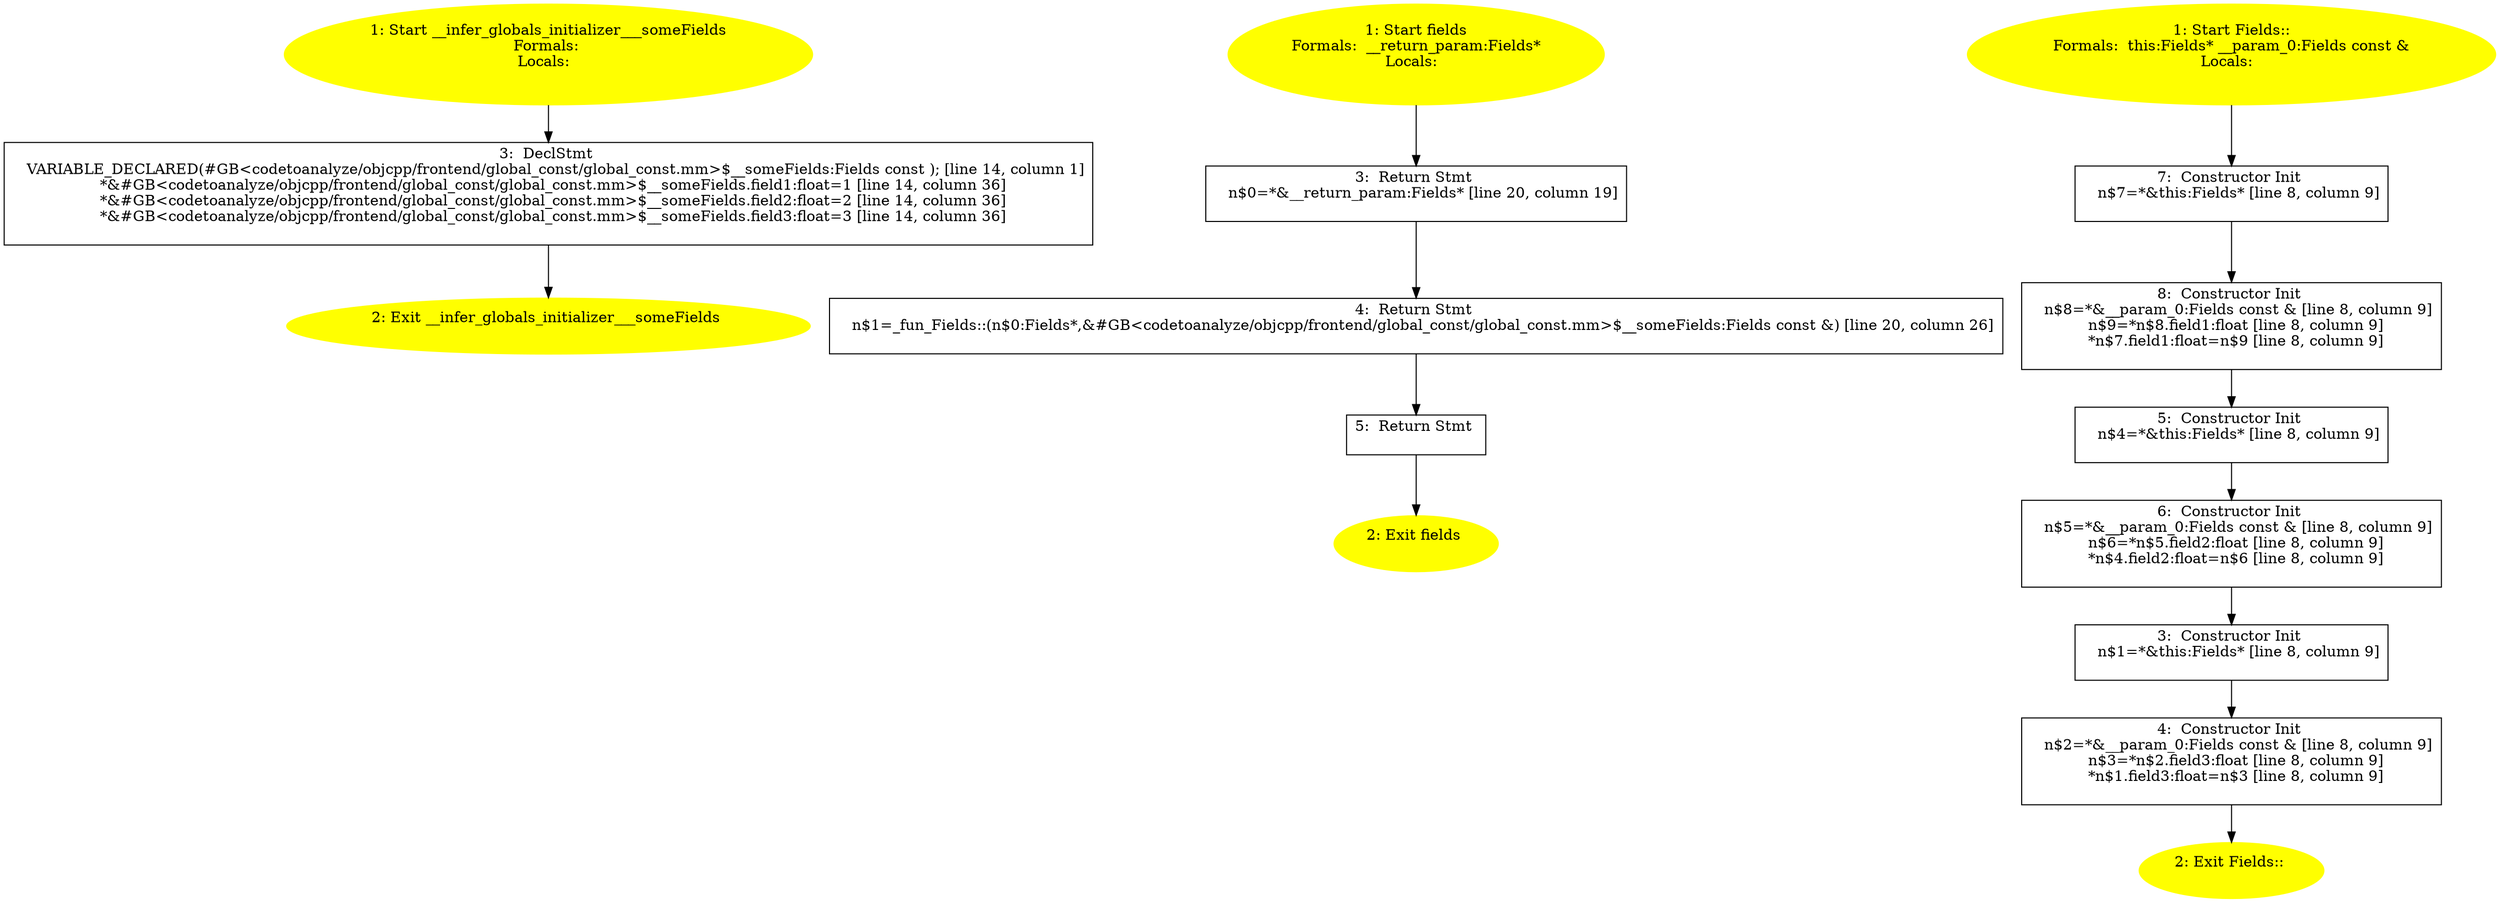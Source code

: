 /* @generated */
digraph cfg {
"__infer_globals_initializer___someFields#305cac08d8197bd145f7f55cc8a06d16.794b83eea8b5794c71808060b1f3b5c7_1" [label="1: Start __infer_globals_initializer___someFields\nFormals: \nLocals:  \n  " color=yellow style=filled]
	

	 "__infer_globals_initializer___someFields#305cac08d8197bd145f7f55cc8a06d16.794b83eea8b5794c71808060b1f3b5c7_1" -> "__infer_globals_initializer___someFields#305cac08d8197bd145f7f55cc8a06d16.794b83eea8b5794c71808060b1f3b5c7_3" ;
"__infer_globals_initializer___someFields#305cac08d8197bd145f7f55cc8a06d16.794b83eea8b5794c71808060b1f3b5c7_2" [label="2: Exit __infer_globals_initializer___someFields \n  " color=yellow style=filled]
	

"__infer_globals_initializer___someFields#305cac08d8197bd145f7f55cc8a06d16.794b83eea8b5794c71808060b1f3b5c7_3" [label="3:  DeclStmt \n   VARIABLE_DECLARED(#GB<codetoanalyze/objcpp/frontend/global_const/global_const.mm>$__someFields:Fields const ); [line 14, column 1]\n  *&#GB<codetoanalyze/objcpp/frontend/global_const/global_const.mm>$__someFields.field1:float=1 [line 14, column 36]\n  *&#GB<codetoanalyze/objcpp/frontend/global_const/global_const.mm>$__someFields.field2:float=2 [line 14, column 36]\n  *&#GB<codetoanalyze/objcpp/frontend/global_const/global_const.mm>$__someFields.field3:float=3 [line 14, column 36]\n " shape="box"]
	

	 "__infer_globals_initializer___someFields#305cac08d8197bd145f7f55cc8a06d16.794b83eea8b5794c71808060b1f3b5c7_3" -> "__infer_globals_initializer___someFields#305cac08d8197bd145f7f55cc8a06d16.794b83eea8b5794c71808060b1f3b5c7_2" ;
"fields(class Fields)#3037629886785813687.ade89225d198ce505301d5cdffda48f1_1" [label="1: Start fields\nFormals:  __return_param:Fields*\nLocals:  \n  " color=yellow style=filled]
	

	 "fields(class Fields)#3037629886785813687.ade89225d198ce505301d5cdffda48f1_1" -> "fields(class Fields)#3037629886785813687.ade89225d198ce505301d5cdffda48f1_3" ;
"fields(class Fields)#3037629886785813687.ade89225d198ce505301d5cdffda48f1_2" [label="2: Exit fields \n  " color=yellow style=filled]
	

"fields(class Fields)#3037629886785813687.ade89225d198ce505301d5cdffda48f1_3" [label="3:  Return Stmt \n   n$0=*&__return_param:Fields* [line 20, column 19]\n " shape="box"]
	

	 "fields(class Fields)#3037629886785813687.ade89225d198ce505301d5cdffda48f1_3" -> "fields(class Fields)#3037629886785813687.ade89225d198ce505301d5cdffda48f1_4" ;
"fields(class Fields)#3037629886785813687.ade89225d198ce505301d5cdffda48f1_4" [label="4:  Return Stmt \n   n$1=_fun_Fields::(n$0:Fields*,&#GB<codetoanalyze/objcpp/frontend/global_const/global_const.mm>$__someFields:Fields const &) [line 20, column 26]\n " shape="box"]
	

	 "fields(class Fields)#3037629886785813687.ade89225d198ce505301d5cdffda48f1_4" -> "fields(class Fields)#3037629886785813687.ade89225d198ce505301d5cdffda48f1_5" ;
"fields(class Fields)#3037629886785813687.ade89225d198ce505301d5cdffda48f1_5" [label="5:  Return Stmt \n  " shape="box"]
	

	 "fields(class Fields)#3037629886785813687.ade89225d198ce505301d5cdffda48f1_5" -> "fields(class Fields)#3037629886785813687.ade89225d198ce505301d5cdffda48f1_2" ;
"#Fields#{16890255804685749094}.692e9ce251bc67b6be7e3b0915242b14_1" [label="1: Start Fields::\nFormals:  this:Fields* __param_0:Fields const &\nLocals:  \n  " color=yellow style=filled]
	

	 "#Fields#{16890255804685749094}.692e9ce251bc67b6be7e3b0915242b14_1" -> "#Fields#{16890255804685749094}.692e9ce251bc67b6be7e3b0915242b14_7" ;
"#Fields#{16890255804685749094}.692e9ce251bc67b6be7e3b0915242b14_2" [label="2: Exit Fields:: \n  " color=yellow style=filled]
	

"#Fields#{16890255804685749094}.692e9ce251bc67b6be7e3b0915242b14_3" [label="3:  Constructor Init \n   n$1=*&this:Fields* [line 8, column 9]\n " shape="box"]
	

	 "#Fields#{16890255804685749094}.692e9ce251bc67b6be7e3b0915242b14_3" -> "#Fields#{16890255804685749094}.692e9ce251bc67b6be7e3b0915242b14_4" ;
"#Fields#{16890255804685749094}.692e9ce251bc67b6be7e3b0915242b14_4" [label="4:  Constructor Init \n   n$2=*&__param_0:Fields const & [line 8, column 9]\n  n$3=*n$2.field3:float [line 8, column 9]\n  *n$1.field3:float=n$3 [line 8, column 9]\n " shape="box"]
	

	 "#Fields#{16890255804685749094}.692e9ce251bc67b6be7e3b0915242b14_4" -> "#Fields#{16890255804685749094}.692e9ce251bc67b6be7e3b0915242b14_2" ;
"#Fields#{16890255804685749094}.692e9ce251bc67b6be7e3b0915242b14_5" [label="5:  Constructor Init \n   n$4=*&this:Fields* [line 8, column 9]\n " shape="box"]
	

	 "#Fields#{16890255804685749094}.692e9ce251bc67b6be7e3b0915242b14_5" -> "#Fields#{16890255804685749094}.692e9ce251bc67b6be7e3b0915242b14_6" ;
"#Fields#{16890255804685749094}.692e9ce251bc67b6be7e3b0915242b14_6" [label="6:  Constructor Init \n   n$5=*&__param_0:Fields const & [line 8, column 9]\n  n$6=*n$5.field2:float [line 8, column 9]\n  *n$4.field2:float=n$6 [line 8, column 9]\n " shape="box"]
	

	 "#Fields#{16890255804685749094}.692e9ce251bc67b6be7e3b0915242b14_6" -> "#Fields#{16890255804685749094}.692e9ce251bc67b6be7e3b0915242b14_3" ;
"#Fields#{16890255804685749094}.692e9ce251bc67b6be7e3b0915242b14_7" [label="7:  Constructor Init \n   n$7=*&this:Fields* [line 8, column 9]\n " shape="box"]
	

	 "#Fields#{16890255804685749094}.692e9ce251bc67b6be7e3b0915242b14_7" -> "#Fields#{16890255804685749094}.692e9ce251bc67b6be7e3b0915242b14_8" ;
"#Fields#{16890255804685749094}.692e9ce251bc67b6be7e3b0915242b14_8" [label="8:  Constructor Init \n   n$8=*&__param_0:Fields const & [line 8, column 9]\n  n$9=*n$8.field1:float [line 8, column 9]\n  *n$7.field1:float=n$9 [line 8, column 9]\n " shape="box"]
	

	 "#Fields#{16890255804685749094}.692e9ce251bc67b6be7e3b0915242b14_8" -> "#Fields#{16890255804685749094}.692e9ce251bc67b6be7e3b0915242b14_5" ;
}
